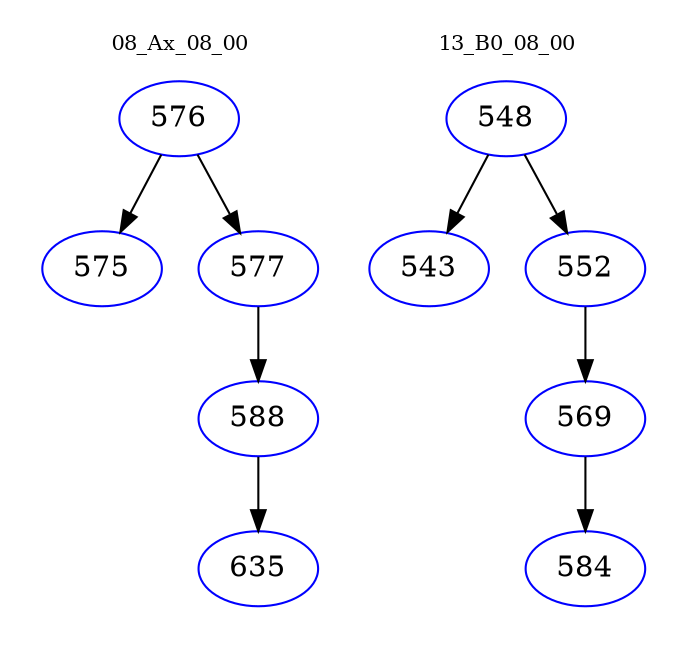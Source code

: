 digraph{
subgraph cluster_0 {
color = white
label = "08_Ax_08_00";
fontsize=10;
T0_576 [label="576", color="blue"]
T0_576 -> T0_575 [color="black"]
T0_575 [label="575", color="blue"]
T0_576 -> T0_577 [color="black"]
T0_577 [label="577", color="blue"]
T0_577 -> T0_588 [color="black"]
T0_588 [label="588", color="blue"]
T0_588 -> T0_635 [color="black"]
T0_635 [label="635", color="blue"]
}
subgraph cluster_1 {
color = white
label = "13_B0_08_00";
fontsize=10;
T1_548 [label="548", color="blue"]
T1_548 -> T1_543 [color="black"]
T1_543 [label="543", color="blue"]
T1_548 -> T1_552 [color="black"]
T1_552 [label="552", color="blue"]
T1_552 -> T1_569 [color="black"]
T1_569 [label="569", color="blue"]
T1_569 -> T1_584 [color="black"]
T1_584 [label="584", color="blue"]
}
}
